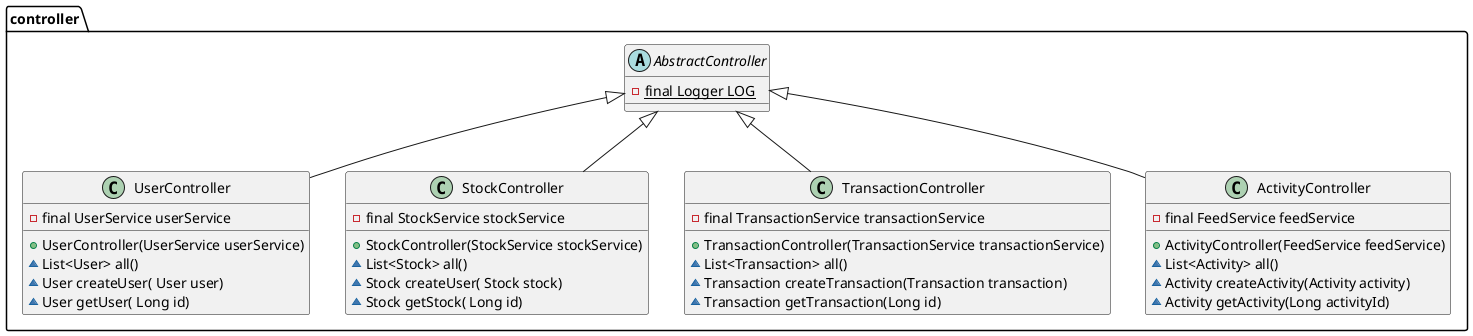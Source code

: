 @startuml

package controller {
    abstract class AbstractController {
        -{static} final Logger LOG
    }

    class UserController extends AbstractController {
        -final UserService userService
        +UserController(UserService userService)
        ~List<User> all()
        ~User createUser( User user)
        ~User getUser( Long id)
    }

    class StockController extends AbstractController {
        -final StockService stockService
        +StockController(StockService stockService)
        ~List<Stock> all()
        ~Stock createUser( Stock stock)
        ~Stock getStock( Long id)
    }

    class TransactionController extends AbstractController {
        -final TransactionService transactionService
        +TransactionController(TransactionService transactionService)
        ~List<Transaction> all()
        ~Transaction createTransaction(Transaction transaction)
        ~Transaction getTransaction(Long id)
    }

    class ActivityController extends AbstractController {
        -final FeedService feedService
        +ActivityController(FeedService feedService)
        ~List<Activity> all()
        ~Activity createActivity(Activity activity)
        ~Activity getActivity(Long activityId)
    }
}

@enduml